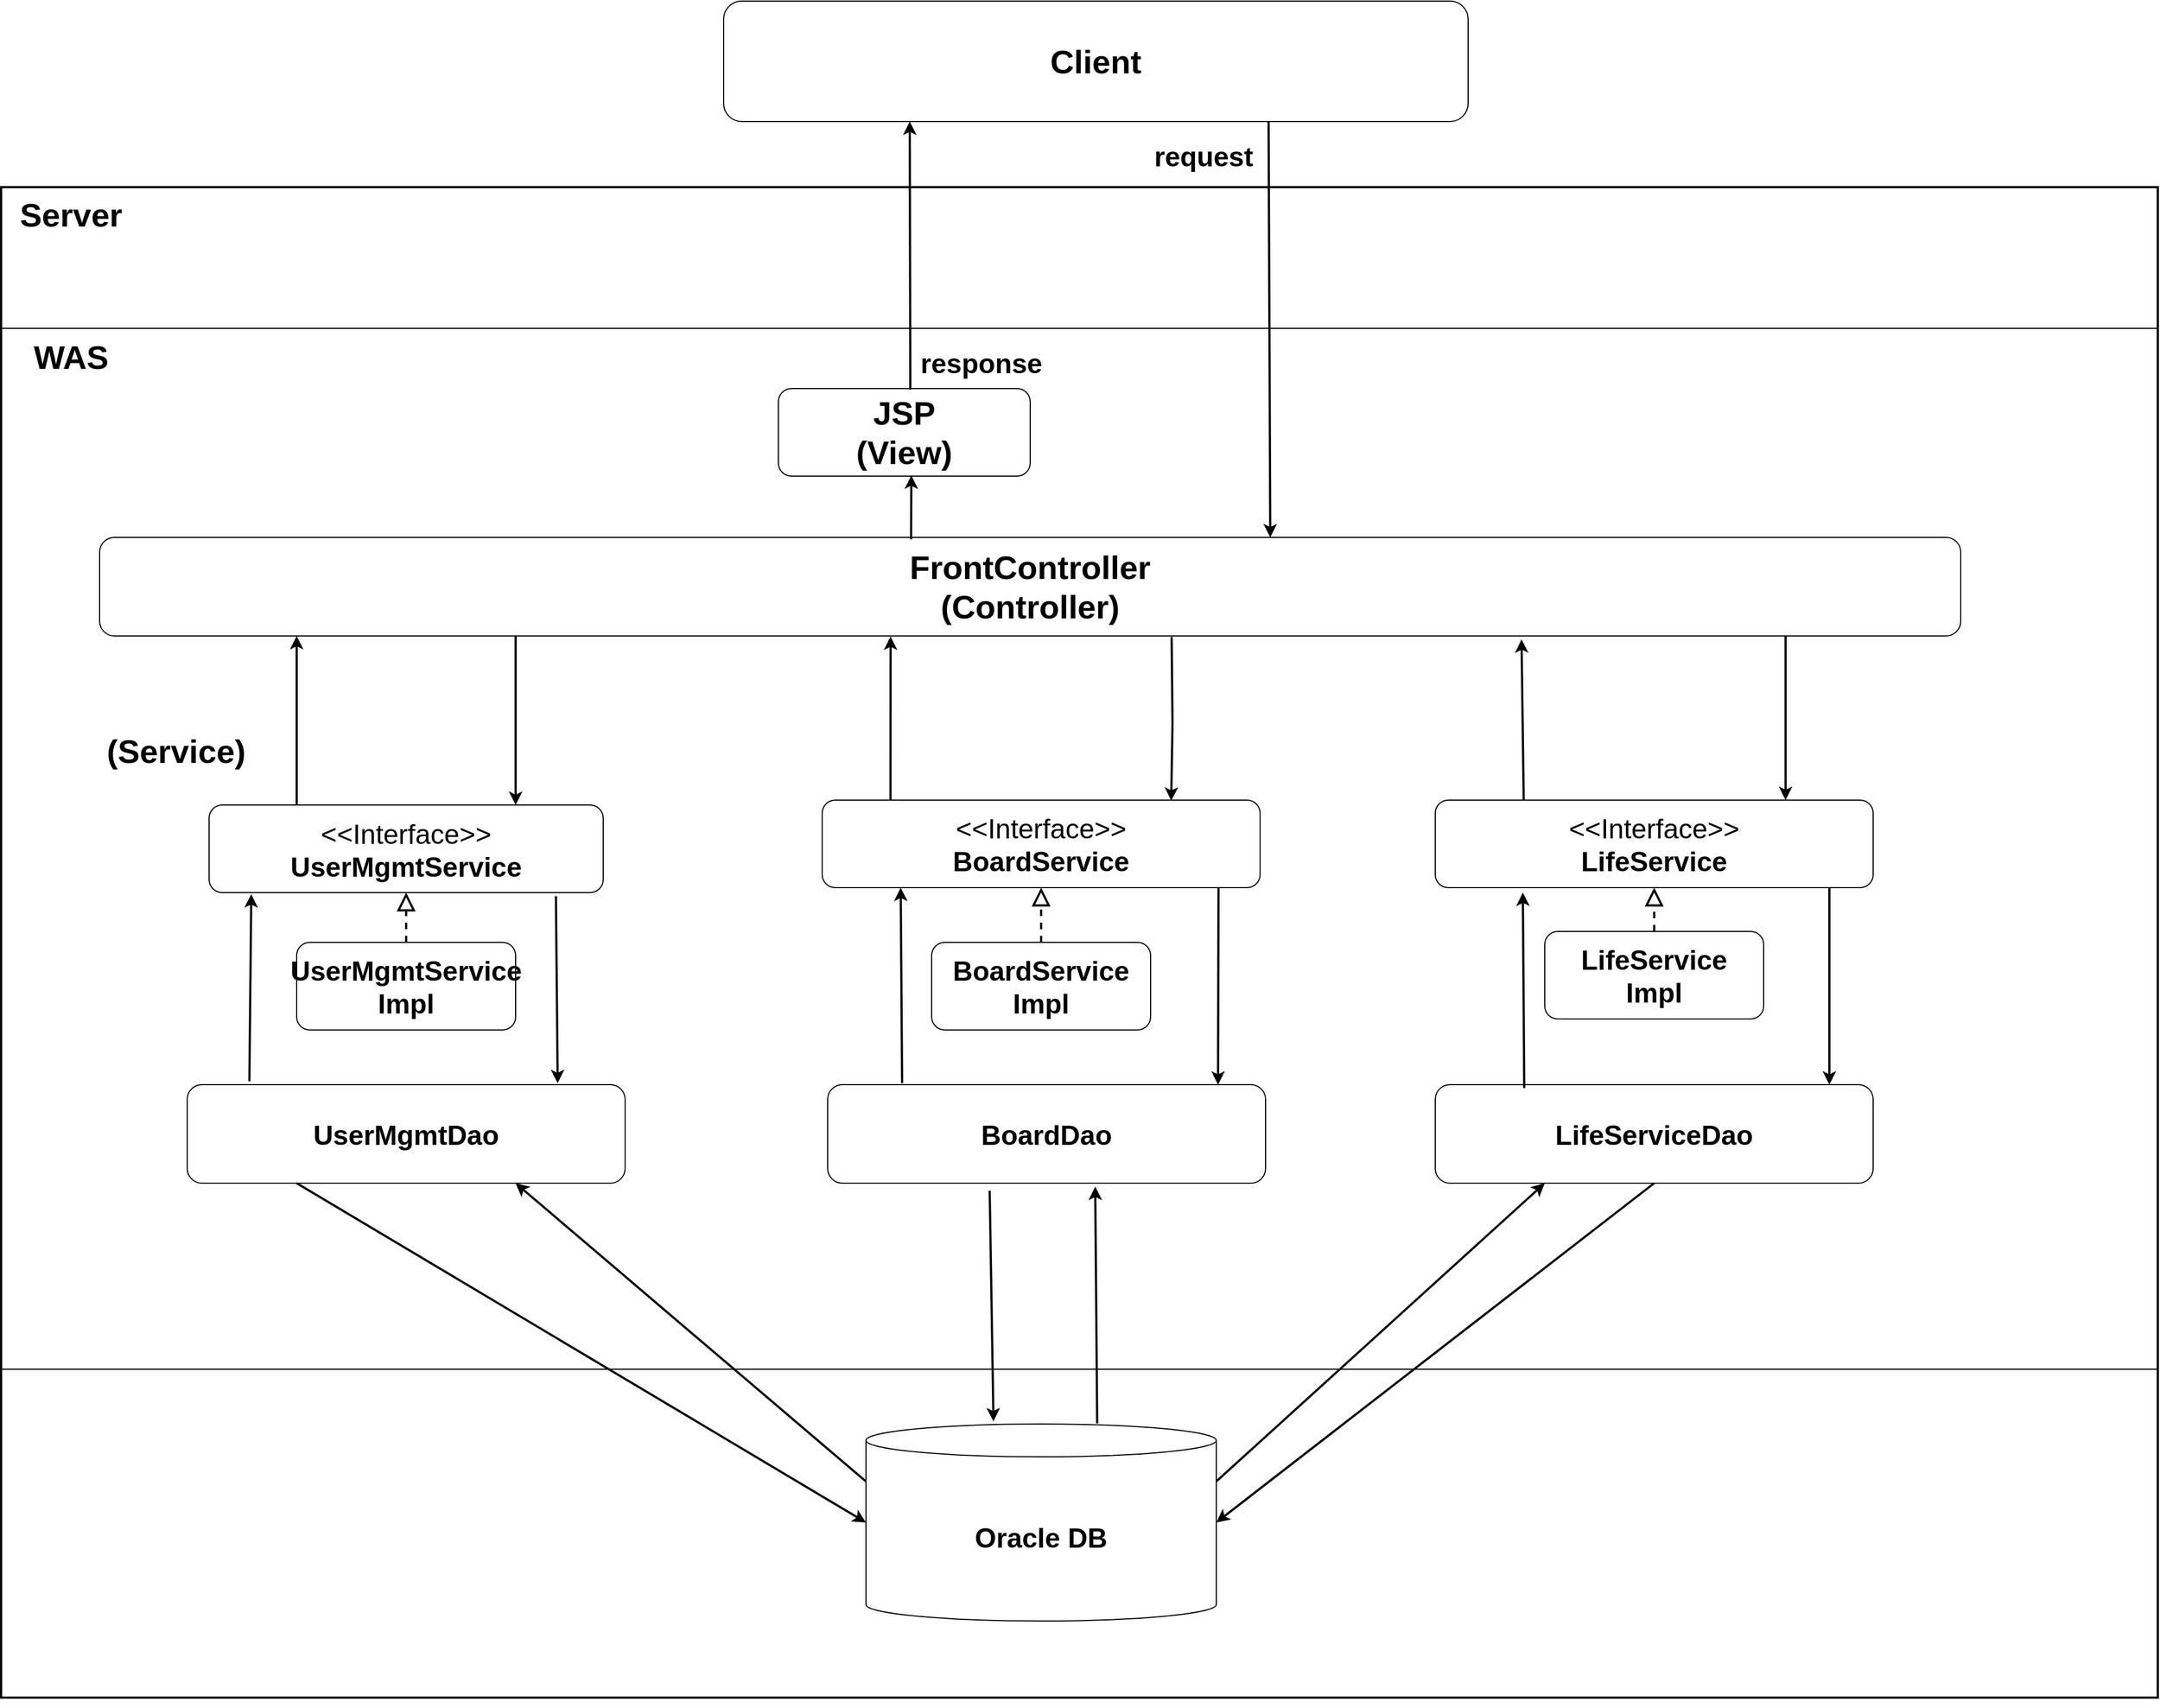 <mxfile version="20.8.16" type="device"><diagram name="페이지-1" id="Dih1vI8qpFwA_BILZ2Qu"><mxGraphModel dx="2026" dy="1134" grid="1" gridSize="10" guides="1" tooltips="1" connect="1" arrows="1" fold="1" page="1" pageScale="1" pageWidth="1169" pageHeight="827" background="none" math="0" shadow="0"><root><mxCell id="0"/><mxCell id="1" parent="0"/><mxCell id="IHzNDNDL_Wb2hkCXigIl-115" value="" style="rounded=0;whiteSpace=wrap;html=1;strokeColor=default;fontSize=25;fillColor=none;" parent="1" vertex="1"><mxGeometry x="166" y="363" width="1970" height="951" as="geometry"/></mxCell><mxCell id="IHzNDNDL_Wb2hkCXigIl-1" value="" style="rounded=0;whiteSpace=wrap;html=1;fillColor=none;align=left;strokeWidth=2;" parent="1" vertex="1"><mxGeometry x="166" y="234" width="1970" height="1380" as="geometry"/></mxCell><mxCell id="IHzNDNDL_Wb2hkCXigIl-4" value="&lt;b&gt;Client&lt;/b&gt;" style="rounded=1;whiteSpace=wrap;html=1;fontSize=30;" parent="1" vertex="1"><mxGeometry x="826" y="64" width="680" height="110" as="geometry"/></mxCell><mxCell id="IHzNDNDL_Wb2hkCXigIl-9" value="Server" style="rounded=0;whiteSpace=wrap;html=1;fontSize=30;fillColor=none;strokeColor=none;fontStyle=1" parent="1" vertex="1"><mxGeometry x="180" y="234" width="100" height="50" as="geometry"/></mxCell><mxCell id="IHzNDNDL_Wb2hkCXigIl-15" value="WAS" style="rounded=0;whiteSpace=wrap;html=1;fontSize=30;fillColor=none;strokeColor=none;fontStyle=1" parent="1" vertex="1"><mxGeometry x="180" y="364" width="100" height="50" as="geometry"/></mxCell><mxCell id="IHzNDNDL_Wb2hkCXigIl-16" value="" style="endArrow=classic;html=1;rounded=0;fontSize=30;exitX=0.732;exitY=1;exitDx=0;exitDy=0;entryX=0.629;entryY=0;entryDx=0;entryDy=0;entryPerimeter=0;exitPerimeter=0;strokeWidth=2;" parent="1" source="IHzNDNDL_Wb2hkCXigIl-4" target="IHzNDNDL_Wb2hkCXigIl-18" edge="1"><mxGeometry width="50" height="50" relative="1" as="geometry"><mxPoint x="346" y="434" as="sourcePoint"/><mxPoint x="606.16" y="383.94" as="targetPoint"/></mxGeometry></mxCell><mxCell id="IHzNDNDL_Wb2hkCXigIl-21" value="request" style="edgeLabel;html=1;align=center;verticalAlign=middle;resizable=0;points=[];fontSize=25;fontStyle=1" parent="IHzNDNDL_Wb2hkCXigIl-16" vertex="1" connectable="0"><mxGeometry x="-0.719" y="-1" relative="1" as="geometry"><mxPoint x="-59" y="-23" as="offset"/></mxGeometry></mxCell><mxCell id="IHzNDNDL_Wb2hkCXigIl-18" value="&lt;b&gt;FrontController&lt;br&gt;(Controller)&lt;/b&gt;" style="rounded=1;whiteSpace=wrap;html=1;strokeColor=default;fontSize=30;fillColor=none;" parent="1" vertex="1"><mxGeometry x="256" y="554" width="1700" height="90" as="geometry"/></mxCell><mxCell id="IHzNDNDL_Wb2hkCXigIl-19" value="&lt;b&gt;JSP&lt;br&gt;(View)&lt;/b&gt;" style="rounded=1;whiteSpace=wrap;html=1;strokeColor=default;fontSize=30;fillColor=none;" parent="1" vertex="1"><mxGeometry x="876" y="418" width="230" height="80" as="geometry"/></mxCell><mxCell id="IHzNDNDL_Wb2hkCXigIl-22" value="" style="endArrow=classic;html=1;rounded=0;fontSize=15;exitX=0.524;exitY=0.013;exitDx=0;exitDy=0;exitPerimeter=0;strokeWidth=2;" parent="1" source="IHzNDNDL_Wb2hkCXigIl-19" edge="1"><mxGeometry width="50" height="50" relative="1" as="geometry"><mxPoint x="996" y="414" as="sourcePoint"/><mxPoint x="996" y="174" as="targetPoint"/></mxGeometry></mxCell><mxCell id="IHzNDNDL_Wb2hkCXigIl-24" value="response" style="edgeLabel;html=1;align=center;verticalAlign=middle;resizable=0;points=[];fontSize=25;fontStyle=1" parent="IHzNDNDL_Wb2hkCXigIl-22" vertex="1" connectable="0"><mxGeometry x="-0.721" y="1" relative="1" as="geometry"><mxPoint x="65" y="9" as="offset"/></mxGeometry></mxCell><mxCell id="IHzNDNDL_Wb2hkCXigIl-54" style="edgeStyle=orthogonalEdgeStyle;rounded=0;orthogonalLoop=1;jettySize=auto;html=1;exitX=0.5;exitY=1;exitDx=0;exitDy=0;fontSize=25;" parent="1" source="IHzNDNDL_Wb2hkCXigIl-1" target="IHzNDNDL_Wb2hkCXigIl-1" edge="1"><mxGeometry relative="1" as="geometry"/></mxCell><mxCell id="IHzNDNDL_Wb2hkCXigIl-63" value="&lt;b&gt;Oracle DB&lt;/b&gt;" style="shape=cylinder3;whiteSpace=wrap;html=1;boundedLbl=1;backgroundOutline=1;size=15;strokeColor=default;fontSize=25;fillColor=none;" parent="1" vertex="1"><mxGeometry x="956" y="1364" width="320" height="180" as="geometry"/></mxCell><mxCell id="IHzNDNDL_Wb2hkCXigIl-80" value="" style="endArrow=classic;html=1;rounded=0;fontSize=25;exitX=0.436;exitY=0.019;exitDx=0;exitDy=0;exitPerimeter=0;entryX=0.528;entryY=0.992;entryDx=0;entryDy=0;entryPerimeter=0;strokeWidth=2;" parent="1" source="IHzNDNDL_Wb2hkCXigIl-18" target="IHzNDNDL_Wb2hkCXigIl-19" edge="1"><mxGeometry width="50" height="50" relative="1" as="geometry"><mxPoint x="1186" y="894" as="sourcePoint"/><mxPoint x="997" y="504" as="targetPoint"/></mxGeometry></mxCell><mxCell id="IHzNDNDL_Wb2hkCXigIl-118" value="(Service)" style="rounded=0;whiteSpace=wrap;html=1;fontSize=30;fillColor=none;strokeColor=none;fontStyle=1" parent="1" vertex="1"><mxGeometry x="256" y="724" width="140" height="50" as="geometry"/></mxCell><mxCell id="IHzNDNDL_Wb2hkCXigIl-120" value="&lt;span style=&quot;font-weight: normal;&quot;&gt;&amp;lt;&amp;lt;Interface&amp;gt;&amp;gt;&lt;/span&gt;&lt;br&gt;BoardService" style="rounded=1;whiteSpace=wrap;html=1;strokeColor=default;fontSize=25;fillColor=none;fontStyle=1" parent="1" vertex="1"><mxGeometry x="916" y="794" width="400" height="80" as="geometry"/></mxCell><mxCell id="IHzNDNDL_Wb2hkCXigIl-122" value="&lt;span style=&quot;font-weight: normal;&quot;&gt;&amp;lt;&amp;lt;Interface&amp;gt;&amp;gt;&lt;/span&gt;&lt;br&gt;LifeService" style="rounded=1;whiteSpace=wrap;html=1;strokeColor=default;fontSize=25;fillColor=none;fontStyle=1" parent="1" vertex="1"><mxGeometry x="1476" y="794" width="400" height="80" as="geometry"/></mxCell><mxCell id="IHzNDNDL_Wb2hkCXigIl-123" value="&lt;span style=&quot;font-weight: normal;&quot;&gt;&amp;lt;&amp;lt;Interface&amp;gt;&amp;gt;&lt;/span&gt;&lt;br&gt;UserMgmtService" style="rounded=1;whiteSpace=wrap;html=1;strokeColor=default;fontSize=25;fillColor=none;fontStyle=1" parent="1" vertex="1"><mxGeometry x="356" y="798.5" width="360" height="80" as="geometry"/></mxCell><mxCell id="IHzNDNDL_Wb2hkCXigIl-124" style="edgeStyle=orthogonalEdgeStyle;rounded=0;orthogonalLoop=1;jettySize=auto;html=1;exitX=0.5;exitY=1;exitDx=0;exitDy=0;fontSize=25;" parent="1" source="IHzNDNDL_Wb2hkCXigIl-15" target="IHzNDNDL_Wb2hkCXigIl-15" edge="1"><mxGeometry relative="1" as="geometry"/></mxCell><mxCell id="IHzNDNDL_Wb2hkCXigIl-125" value="UserMgmtService&lt;br&gt;Impl" style="rounded=1;whiteSpace=wrap;html=1;strokeColor=default;fontSize=25;fillColor=none;fontStyle=1" parent="1" vertex="1"><mxGeometry x="436" y="924" width="200" height="80" as="geometry"/></mxCell><mxCell id="IHzNDNDL_Wb2hkCXigIl-128" value="BoardService&lt;br&gt;Impl" style="rounded=1;whiteSpace=wrap;html=1;strokeColor=default;fontSize=25;fillColor=none;fontStyle=1" parent="1" vertex="1"><mxGeometry x="1016" y="924" width="200" height="80" as="geometry"/></mxCell><mxCell id="IHzNDNDL_Wb2hkCXigIl-129" value="LifeService&lt;br&gt;Impl" style="rounded=1;whiteSpace=wrap;html=1;strokeColor=default;fontSize=25;fillColor=none;fontStyle=1" parent="1" vertex="1"><mxGeometry x="1576" y="914" width="200" height="80" as="geometry"/></mxCell><mxCell id="IHzNDNDL_Wb2hkCXigIl-130" value="BoardDao" style="rounded=1;whiteSpace=wrap;html=1;strokeColor=default;fontSize=25;fillColor=none;fontStyle=1" parent="1" vertex="1"><mxGeometry x="921" y="1054" width="400" height="90" as="geometry"/></mxCell><mxCell id="IHzNDNDL_Wb2hkCXigIl-131" value="LifeServiceDao" style="rounded=1;whiteSpace=wrap;html=1;strokeColor=default;fontSize=25;fillColor=none;fontStyle=1" parent="1" vertex="1"><mxGeometry x="1476" y="1054" width="400" height="90" as="geometry"/></mxCell><mxCell id="IHzNDNDL_Wb2hkCXigIl-132" value="UserMgmtDao" style="rounded=1;whiteSpace=wrap;html=1;strokeColor=default;fontSize=25;fillColor=none;fontStyle=1" parent="1" vertex="1"><mxGeometry x="336" y="1054" width="400" height="90" as="geometry"/></mxCell><mxCell id="IHzNDNDL_Wb2hkCXigIl-133" value="" style="endArrow=block;dashed=1;endFill=0;endSize=12;html=1;rounded=0;fontSize=25;exitX=0.5;exitY=0;exitDx=0;exitDy=0;entryX=0.5;entryY=1;entryDx=0;entryDy=0;strokeWidth=2;" parent="1" source="IHzNDNDL_Wb2hkCXigIl-128" target="IHzNDNDL_Wb2hkCXigIl-120" edge="1"><mxGeometry width="160" relative="1" as="geometry"><mxPoint x="876" y="854" as="sourcePoint"/><mxPoint x="1036" y="854" as="targetPoint"/></mxGeometry></mxCell><mxCell id="IHzNDNDL_Wb2hkCXigIl-135" value="" style="endArrow=block;dashed=1;endFill=0;endSize=12;html=1;rounded=0;fontSize=25;exitX=0.5;exitY=0;exitDx=0;exitDy=0;entryX=0.5;entryY=1;entryDx=0;entryDy=0;strokeWidth=2;" parent="1" source="IHzNDNDL_Wb2hkCXigIl-129" target="IHzNDNDL_Wb2hkCXigIl-122" edge="1"><mxGeometry width="160" relative="1" as="geometry"><mxPoint x="1126" y="934" as="sourcePoint"/><mxPoint x="1126" y="884" as="targetPoint"/></mxGeometry></mxCell><mxCell id="IHzNDNDL_Wb2hkCXigIl-136" value="" style="endArrow=block;dashed=1;endFill=0;endSize=12;html=1;rounded=0;fontSize=25;exitX=0.5;exitY=0;exitDx=0;exitDy=0;entryX=0.5;entryY=1;entryDx=0;entryDy=0;strokeWidth=2;" parent="1" source="IHzNDNDL_Wb2hkCXigIl-125" target="IHzNDNDL_Wb2hkCXigIl-123" edge="1"><mxGeometry width="160" relative="1" as="geometry"><mxPoint x="1686" y="924" as="sourcePoint"/><mxPoint x="1686" y="884" as="targetPoint"/></mxGeometry></mxCell><mxCell id="IHzNDNDL_Wb2hkCXigIl-137" value="" style="endArrow=classic;html=1;rounded=0;fontSize=25;entryX=0.107;entryY=1.018;entryDx=0;entryDy=0;entryPerimeter=0;exitX=0.142;exitY=-0.035;exitDx=0;exitDy=0;exitPerimeter=0;strokeWidth=2;" parent="1" source="IHzNDNDL_Wb2hkCXigIl-132" target="IHzNDNDL_Wb2hkCXigIl-123" edge="1"><mxGeometry width="50" height="50" relative="1" as="geometry"><mxPoint x="926" y="874" as="sourcePoint"/><mxPoint x="976" y="824" as="targetPoint"/></mxGeometry></mxCell><mxCell id="IHzNDNDL_Wb2hkCXigIl-138" value="" style="endArrow=classic;html=1;rounded=0;fontSize=25;entryX=0.107;entryY=1.018;entryDx=0;entryDy=0;entryPerimeter=0;exitX=0.17;exitY=-0.015;exitDx=0;exitDy=0;exitPerimeter=0;strokeWidth=2;" parent="1" source="IHzNDNDL_Wb2hkCXigIl-130" edge="1"><mxGeometry width="50" height="50" relative="1" as="geometry"><mxPoint x="986.0" y="1044.91" as="sourcePoint"/><mxPoint x="987.72" y="874" as="targetPoint"/></mxGeometry></mxCell><mxCell id="IHzNDNDL_Wb2hkCXigIl-139" value="" style="endArrow=classic;html=1;rounded=0;fontSize=25;entryX=0.107;entryY=1.018;entryDx=0;entryDy=0;entryPerimeter=0;exitX=0.17;exitY=-0.015;exitDx=0;exitDy=0;exitPerimeter=0;strokeWidth=2;" parent="1" edge="1"><mxGeometry width="50" height="50" relative="1" as="geometry"><mxPoint x="1557.28" y="1057.15" as="sourcePoint"/><mxPoint x="1556.0" y="878.5" as="targetPoint"/></mxGeometry></mxCell><mxCell id="IHzNDNDL_Wb2hkCXigIl-140" value="" style="endArrow=classic;html=1;rounded=0;fontSize=25;exitX=0.88;exitY=1.04;exitDx=0;exitDy=0;exitPerimeter=0;entryX=0.846;entryY=-0.015;entryDx=0;entryDy=0;entryPerimeter=0;strokeWidth=2;" parent="1" source="IHzNDNDL_Wb2hkCXigIl-123" target="IHzNDNDL_Wb2hkCXigIl-132" edge="1"><mxGeometry width="50" height="50" relative="1" as="geometry"><mxPoint x="926" y="874" as="sourcePoint"/><mxPoint x="976" y="824" as="targetPoint"/></mxGeometry></mxCell><mxCell id="IHzNDNDL_Wb2hkCXigIl-141" value="" style="endArrow=classic;html=1;rounded=0;fontSize=25;entryX=0.846;entryY=-0.015;entryDx=0;entryDy=0;entryPerimeter=0;strokeWidth=2;" parent="1" edge="1"><mxGeometry width="50" height="50" relative="1" as="geometry"><mxPoint x="1278" y="874" as="sourcePoint"/><mxPoint x="1277.6" y="1054" as="targetPoint"/></mxGeometry></mxCell><mxCell id="IHzNDNDL_Wb2hkCXigIl-142" value="" style="endArrow=classic;html=1;rounded=0;fontSize=25;entryX=0.846;entryY=-0.015;entryDx=0;entryDy=0;entryPerimeter=0;strokeWidth=2;" parent="1" edge="1"><mxGeometry width="50" height="50" relative="1" as="geometry"><mxPoint x="1836" y="874" as="sourcePoint"/><mxPoint x="1836.0" y="1054" as="targetPoint"/></mxGeometry></mxCell><mxCell id="IHzNDNDL_Wb2hkCXigIl-143" value="" style="endArrow=classic;html=1;rounded=0;fontSize=25;entryX=0;entryY=0.5;entryDx=0;entryDy=0;entryPerimeter=0;exitX=0.25;exitY=1;exitDx=0;exitDy=0;strokeWidth=2;" parent="1" source="IHzNDNDL_Wb2hkCXigIl-132" target="IHzNDNDL_Wb2hkCXigIl-63" edge="1"><mxGeometry width="50" height="50" relative="1" as="geometry"><mxPoint x="926" y="874" as="sourcePoint"/><mxPoint x="976" y="824" as="targetPoint"/></mxGeometry></mxCell><mxCell id="IHzNDNDL_Wb2hkCXigIl-144" value="" style="endArrow=classic;html=1;rounded=0;fontSize=25;entryX=0.75;entryY=1;entryDx=0;entryDy=0;exitX=0;exitY=0;exitDx=0;exitDy=52.5;exitPerimeter=0;strokeWidth=2;" parent="1" source="IHzNDNDL_Wb2hkCXigIl-63" target="IHzNDNDL_Wb2hkCXigIl-132" edge="1"><mxGeometry width="50" height="50" relative="1" as="geometry"><mxPoint x="926" y="874" as="sourcePoint"/><mxPoint x="976" y="824" as="targetPoint"/></mxGeometry></mxCell><mxCell id="IHzNDNDL_Wb2hkCXigIl-145" value="" style="endArrow=classic;html=1;rounded=0;fontSize=25;exitX=0.37;exitY=1.076;exitDx=0;exitDy=0;exitPerimeter=0;entryX=0.364;entryY=-0.013;entryDx=0;entryDy=0;entryPerimeter=0;strokeWidth=2;" parent="1" source="IHzNDNDL_Wb2hkCXigIl-130" target="IHzNDNDL_Wb2hkCXigIl-63" edge="1"><mxGeometry width="50" height="50" relative="1" as="geometry"><mxPoint x="1016" y="1134" as="sourcePoint"/><mxPoint x="976" y="824" as="targetPoint"/></mxGeometry></mxCell><mxCell id="IHzNDNDL_Wb2hkCXigIl-146" value="" style="endArrow=classic;html=1;rounded=0;fontSize=25;exitX=0.66;exitY=-0.003;exitDx=0;exitDy=0;exitPerimeter=0;entryX=0.611;entryY=1.035;entryDx=0;entryDy=0;entryPerimeter=0;strokeWidth=2;" parent="1" source="IHzNDNDL_Wb2hkCXigIl-63" target="IHzNDNDL_Wb2hkCXigIl-130" edge="1"><mxGeometry width="50" height="50" relative="1" as="geometry"><mxPoint x="926" y="874" as="sourcePoint"/><mxPoint x="976" y="824" as="targetPoint"/></mxGeometry></mxCell><mxCell id="IHzNDNDL_Wb2hkCXigIl-147" value="" style="endArrow=classic;html=1;rounded=0;fontSize=25;entryX=0.25;entryY=1;entryDx=0;entryDy=0;exitX=1;exitY=0;exitDx=0;exitDy=52.5;exitPerimeter=0;strokeWidth=2;" parent="1" source="IHzNDNDL_Wb2hkCXigIl-63" target="IHzNDNDL_Wb2hkCXigIl-131" edge="1"><mxGeometry width="50" height="50" relative="1" as="geometry"><mxPoint x="926" y="874" as="sourcePoint"/><mxPoint x="976" y="824" as="targetPoint"/></mxGeometry></mxCell><mxCell id="IHzNDNDL_Wb2hkCXigIl-148" value="" style="endArrow=classic;html=1;rounded=0;fontSize=25;entryX=1;entryY=0.5;entryDx=0;entryDy=0;entryPerimeter=0;exitX=0.5;exitY=1;exitDx=0;exitDy=0;strokeWidth=2;" parent="1" source="IHzNDNDL_Wb2hkCXigIl-131" target="IHzNDNDL_Wb2hkCXigIl-63" edge="1"><mxGeometry width="50" height="50" relative="1" as="geometry"><mxPoint x="926" y="874" as="sourcePoint"/><mxPoint x="976" y="824" as="targetPoint"/></mxGeometry></mxCell><mxCell id="IHzNDNDL_Wb2hkCXigIl-149" value="" style="endArrow=classic;html=1;rounded=0;fontSize=25;entryX=0.425;entryY=1.006;entryDx=0;entryDy=0;entryPerimeter=0;exitX=0.156;exitY=0;exitDx=0;exitDy=0;exitPerimeter=0;strokeWidth=2;" parent="1" source="IHzNDNDL_Wb2hkCXigIl-120" target="IHzNDNDL_Wb2hkCXigIl-18" edge="1"><mxGeometry width="50" height="50" relative="1" as="geometry"><mxPoint x="926" y="874" as="sourcePoint"/><mxPoint x="976" y="824" as="targetPoint"/></mxGeometry></mxCell><mxCell id="IHzNDNDL_Wb2hkCXigIl-150" value="" style="endArrow=classic;html=1;rounded=0;fontSize=25;exitX=0.156;exitY=0;exitDx=0;exitDy=0;exitPerimeter=0;strokeWidth=2;" parent="1" edge="1"><mxGeometry width="50" height="50" relative="1" as="geometry"><mxPoint x="436.0" y="798.5" as="sourcePoint"/><mxPoint x="436" y="644" as="targetPoint"/></mxGeometry></mxCell><mxCell id="IHzNDNDL_Wb2hkCXigIl-151" value="" style="endArrow=classic;html=1;rounded=0;fontSize=25;entryX=0.764;entryY=1.035;entryDx=0;entryDy=0;entryPerimeter=0;exitX=0.202;exitY=0.007;exitDx=0;exitDy=0;exitPerimeter=0;strokeWidth=2;" parent="1" source="IHzNDNDL_Wb2hkCXigIl-122" target="IHzNDNDL_Wb2hkCXigIl-18" edge="1"><mxGeometry width="50" height="50" relative="1" as="geometry"><mxPoint x="1596.0" y="794" as="sourcePoint"/><mxPoint x="1596.1" y="634.48" as="targetPoint"/></mxGeometry></mxCell><mxCell id="IHzNDNDL_Wb2hkCXigIl-152" value="" style="endArrow=classic;html=1;rounded=0;fontSize=25;exitX=0.576;exitY=1.01;exitDx=0;exitDy=0;exitPerimeter=0;entryX=0.797;entryY=0.007;entryDx=0;entryDy=0;entryPerimeter=0;strokeWidth=2;" parent="1" source="IHzNDNDL_Wb2hkCXigIl-18" target="IHzNDNDL_Wb2hkCXigIl-120" edge="1"><mxGeometry width="50" height="50" relative="1" as="geometry"><mxPoint x="926" y="874" as="sourcePoint"/><mxPoint x="1194" y="784" as="targetPoint"/><Array as="points"><mxPoint x="1236" y="724"/></Array></mxGeometry></mxCell><mxCell id="IHzNDNDL_Wb2hkCXigIl-154" value="" style="endArrow=classic;html=1;rounded=0;fontSize=25;strokeWidth=2;" parent="1" edge="1"><mxGeometry width="50" height="50" relative="1" as="geometry"><mxPoint x="1796" y="644" as="sourcePoint"/><mxPoint x="1796" y="794" as="targetPoint"/></mxGeometry></mxCell><mxCell id="IHzNDNDL_Wb2hkCXigIl-155" value="" style="endArrow=classic;html=1;rounded=0;fontSize=25;entryX=0.696;entryY=0.006;entryDx=0;entryDy=0;entryPerimeter=0;strokeWidth=2;" parent="1" edge="1"><mxGeometry width="50" height="50" relative="1" as="geometry"><mxPoint x="636" y="644" as="sourcePoint"/><mxPoint x="636.0" y="798.5" as="targetPoint"/></mxGeometry></mxCell></root></mxGraphModel></diagram></mxfile>